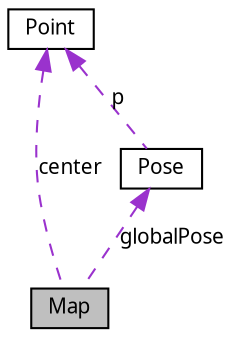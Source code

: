 digraph G
{
  edge [fontname="FreeSans.ttf",fontsize=10,labelfontname="FreeSans.ttf",labelfontsize=10];
  node [fontname="FreeSans.ttf",fontsize=10,shape=record];
  Node1 [label="Map",height=0.2,width=0.4,color="black", fillcolor="grey75", style="filled" fontcolor="black"];
  Node2 -> Node1 [dir=back,color="darkorchid3",fontsize=10,style="dashed",label="globalPose",fontname="FreeSans.ttf"];
  Node2 [label="Pose",height=0.2,width=0.4,color="black", fillcolor="white", style="filled",URL="$classPose.html"];
  Node3 -> Node2 [dir=back,color="darkorchid3",fontsize=10,style="dashed",label="p",fontname="FreeSans.ttf"];
  Node3 [label="Point",height=0.2,width=0.4,color="black", fillcolor="white", style="filled",URL="$classPoint.html"];
  Node3 -> Node1 [dir=back,color="darkorchid3",fontsize=10,style="dashed",label="center",fontname="FreeSans.ttf"];
}
